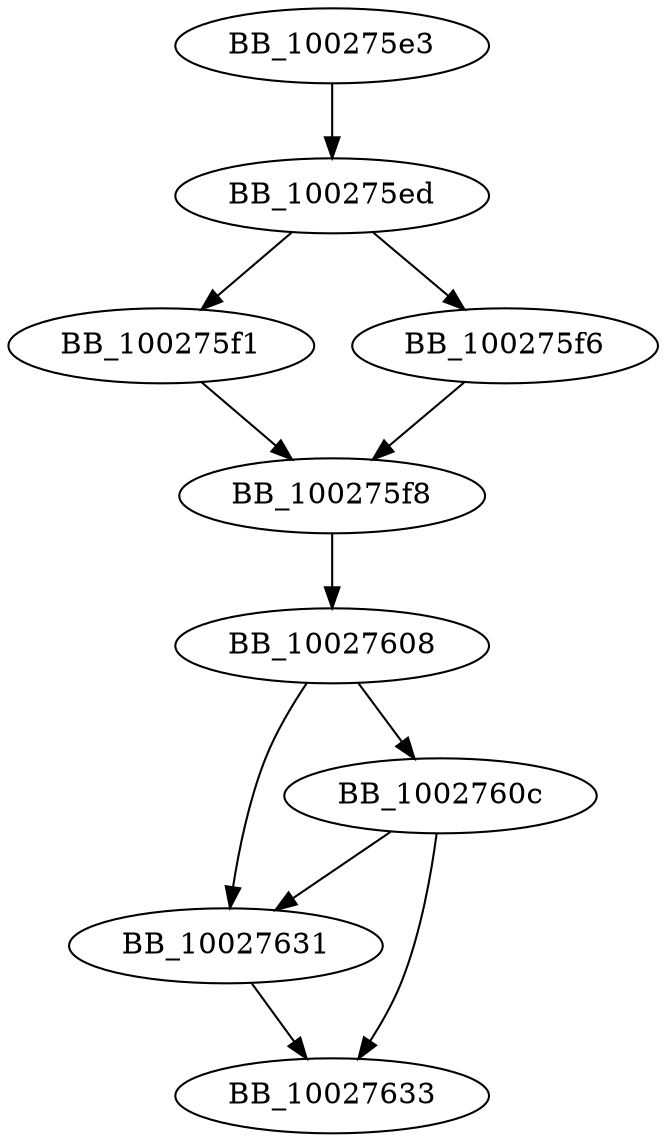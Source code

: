 DiGraph unknown_libname_30{
BB_100275e3->BB_100275ed
BB_100275ed->BB_100275f1
BB_100275ed->BB_100275f6
BB_100275f1->BB_100275f8
BB_100275f6->BB_100275f8
BB_100275f8->BB_10027608
BB_10027608->BB_1002760c
BB_10027608->BB_10027631
BB_1002760c->BB_10027631
BB_1002760c->BB_10027633
BB_10027631->BB_10027633
}
